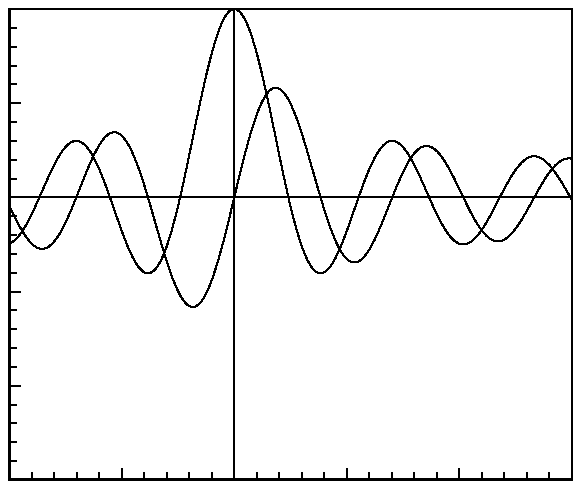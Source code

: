 % pl02-04.mp, generated by Mfpic, v1.10 2012/12/03,
% from TeX source "ch02-04" on 2015/07/11 at 10:43
numeric mfpicversion; mfpicversion := 110;
if unknown mode: mode := localfont; fi
if unknown mag: mag := 1000/1000; fi
if unknown grafbase: input grafbase; fi

if unknown grafbaseversion: grafbaseversion := 0; fi
if grafbaseversion <> mfpicversion :
GBmsg "Bad mfpic installation: mfpic and grafbase versions do not match.";
fi

if unknown Apricot: input dvipsnam.mp; fi
verbatimtex
\relax 
\input mfpicdef.tex\relax 
\def \MFPeverylabel {}
etex;


%----------------------------<1>
unitlen := 1.0pt#;
xscale :=  1.0 ; yscale :=  1.0 ;
bounds ( -13.400,  203.410,  -10.500,  170.175);

beginmfpic(1); % line 1 in the TeX source. 
verbatimtex \relax \MFPbegingroup \font \MFPcfont =cmr10\relax etex;

resizedrawpen ( 1.000pt);

store (curpath)
drawn
polyline (false)
(( 0.000, 0.000),( 203.410, 0.000));

pickup pencircle scaled 0.700pt;
for x= 13.400 step 40.682 until 216.910:
draw(x, 10.500)*pt..(x, 14.500)*pt;
endfor;

pickup pencircle scaled 0.500pt;
for x= 21.536 step 8.136 until 216.910:
draw(x, 10.500)*pt..(x, 13.000)*pt;
endfor;

store (curpath)
drawn
polyline (false)
(( 0.000, 0.000),( 0.000, 170.175));

pickup pencircle scaled 0.700pt;
for x= 10.500 step 34.035 until 180.775:
draw( 13.400, x)*pt..( 17.400, x)*pt;
endfor;

pickup pencircle scaled 0.500pt;
for x= 10.500 step 6.807 until 180.775:
draw( 13.400, x)*pt..( 15.900, x)*pt;
endfor;

store (curpath)
drawn
polyline (false)
(( 0.000, 170.175),( 203.410, 170.175));

store (curpath)
drawn
polyline (false)
(( 203.410, 0.000),( 203.410, 170.175));

resizedrawpen ( 0.600pt);

store (curpath)
drawn
polyline (false)
(( 0.000, 102.105),( 203.410, 102.105));

store (curpath)
drawn
polyline (false)
(( 81.364, 0.000),( 81.364, 170.175));

resizedrawpen ( 0.500pt);

store (curpath)
drawn
curve (false)
(( 0.0000, 85.3641),( 2.0341, 86.6304),( 4.0682, 88.9043)
,( 6.1023, 92.0705),( 8.1364, 95.9560),( 10.1705, 100.3386)
,( 12.2046, 104.9598),( 14.2387, 109.5387),( 16.2728, 113.7893)
,( 18.3069, 117.4367),( 20.3410, 120.2347),( 22.3751, 121.9812)
,( 24.4092, 122.5314),( 26.4433, 121.8083),( 28.4774, 119.8096)
,( 30.5115, 116.6100),( 32.5456, 112.3594),( 34.5797, 107.2766)
,( 36.6138, 101.6391),( 38.6479, 95.7690),( 40.6820, 90.0160)
,( 42.7161, 84.7389),( 44.7502, 80.2857),( 46.7843, 76.9736)
,( 48.8184, 75.0710),( 50.8525, 74.7813),( 52.8866, 76.2297)
,( 54.9207, 79.4546),( 56.9548, 84.4033),( 58.9889, 90.9319)
,( 61.0230, 98.8115),( 63.0571, 107.7378),( 65.0912, 117.3452)
,( 67.1253, 127.2250),( 69.1594, 136.9451),( 71.1935, 146.0718)
,( 73.2276, 154.1920),( 75.2617, 160.9339),( 77.2958, 165.9866)
,( 79.3299, 169.1155),( 81.3640, 170.1750),( 83.3981, 169.1155)
,( 85.4322, 165.9866),( 87.4663, 160.9339),( 89.5004, 154.1920)
,( 91.5345, 146.0718),( 93.5686, 136.9451),( 95.6027, 127.2250)
,( 97.6368, 117.3452),( 99.6709, 107.7378),( 101.7050, 98.8115)
,( 103.7391, 90.9319),( 105.7732, 84.4033),( 107.8073, 79.4546)
,( 109.8414, 76.2297),( 111.8755, 74.7813),( 113.9096, 75.0710)
,( 115.9437, 76.9736),( 117.9778, 80.2857),( 120.0119, 84.7389)
,( 122.0460, 90.0160),( 124.0801, 95.7690),( 126.1142, 101.6391)
,( 128.1483, 107.2766),( 130.1824, 112.3594),( 132.2165, 116.6100)
,( 134.2506, 119.8096),( 136.2847, 121.8083),( 138.3188, 122.5314)
,( 140.3529, 121.9812),( 142.3870, 120.2347),( 144.4211, 117.4367)
,( 146.4552, 113.7893),( 148.4893, 109.5387),( 150.5234, 104.9598)
,( 152.5575, 100.3386),( 154.5916, 95.9560),( 156.6257, 92.0705)
,( 158.6598, 88.9043),( 160.6939, 86.6304),( 162.7280, 85.3641)
,( 164.7621, 85.1572),( 166.7962, 85.9963),( 168.8303, 87.8056)
,( 170.8644, 90.4521),( 172.8985, 93.7555),( 174.9326, 97.4998)
,( 176.9667, 101.4468),( 179.0008, 105.3512),( 181.0349, 108.9753)
,( 183.0690, 112.1034),( 185.1031, 114.5540),( 187.1372, 116.1904)
,( 189.1713, 116.9283),( 191.2054, 116.7393),( 193.2395, 115.6522)
,( 195.2736, 113.7500),( 197.3077, 111.1637),( 199.3418, 108.0642)
,( 201.3759, 104.6502),( 203.4100, 101.1367));

store (curpath)
drawn
curve (false)
(( 0.0000, 99.1458),( 2.0341, 94.9686),( 4.0682, 91.1277)
,( 6.1023, 87.8684),( 8.1364, 85.4066),( 10.1705, 83.9155)
,( 12.2046, 83.5136),( 14.2387, 84.2568),( 16.2728, 86.1333)
,( 18.3069, 89.0626),( 20.3410, 92.8986),( 22.3751, 97.4366)
,( 24.4092, 102.4237),( 26.4433, 107.5726),( 28.4774, 112.5770)
,( 30.5115, 117.1295),( 32.5456, 120.9389),( 34.5797, 123.7475)
,( 36.6138, 125.3467),( 38.6479, 125.5901),( 40.6820, 124.4033)
,( 42.7161, 121.7899),( 44.7502, 117.8333),( 46.7843, 112.6935)
,( 48.8184, 106.6006),( 50.8525, 99.8431),( 52.8866, 92.7537)
,( 54.9207, 85.6920),( 56.9548, 79.0252),( 58.9889, 73.1091)
,( 61.0230, 68.2678),( 63.0571, 64.7769),( 65.0912, 62.8473)
,( 67.1253, 62.6138),( 69.1594, 64.1263),( 71.1935, 67.3469)
,( 73.2276, 72.1507),( 75.2617, 78.3320),( 77.2958, 85.6138)
,( 79.3299, 93.6625),( 81.3640, 102.1050),( 83.3981, 110.5474)
,( 85.4322, 118.5962),( 87.4663, 125.8780),( 89.5004, 132.0592)
,( 91.5345, 136.8631),( 93.5686, 140.0837),( 95.6027, 141.5962)
,( 97.6368, 141.3626),( 99.6709, 139.4331),( 101.7050, 135.9422)
,( 103.7391, 131.1009),( 105.7732, 125.1847),( 107.8073, 118.5180)
,( 109.8414, 111.4563),( 111.8755, 104.3669),( 113.9096, 97.6094)
,( 115.9437, 91.5165),( 117.9778, 86.3767),( 120.0119, 82.4200)
,( 122.0460, 79.8067),( 124.0801, 78.6199),( 126.1142, 78.8633)
,( 128.1483, 80.4625),( 130.1824, 83.2711),( 132.2165, 87.0805)
,( 134.2506, 91.6330),( 136.2847, 96.6374),( 138.3188, 101.7862)
,( 140.3529, 106.7733),( 142.3870, 111.3113),( 144.4211, 115.1474)
,( 146.4552, 118.0767),( 148.4893, 119.9532),( 150.5234, 120.6964)
,( 152.5575, 120.2945),( 154.5916, 118.8034),( 156.6257, 116.3416)
,( 158.6598, 113.0823),( 160.6939, 109.2413),( 162.7280, 105.0642)
,( 164.7621, 100.8103),( 166.7962, 96.7377),( 168.8303, 93.0878)
,( 170.8644, 90.0712),( 172.8985, 87.8562),( 174.9326, 86.5593)
,( 176.9667, 86.2392),( 179.0008, 86.8949),( 181.0349, 88.4667)
,( 183.0690, 90.8405),( 185.1031, 93.8564),( 187.1372, 97.3184)
,( 189.1713, 101.0076),( 191.2054, 104.6950),( 193.2395, 108.1560)
,( 195.2736, 111.1838),( 197.3077, 113.6014),( 199.3418, 115.2717)
,( 201.3759, 116.1057),( 203.4100, 116.0664));

verbatimtex \relax \MFPendgroup  etex;
endmfpic; % (1) line 115 in the TeX source.
%------------------------------------------


%----------------------------<2>
unitlen := 1.0pt#;
xscale :=  1.0 ; yscale :=  1.0 ;
bounds ( -13.400,  203.410,  -10.500,  170.175);

beginmfpic(2); % line 116 in the TeX source. 
verbatimtex \relax \MFPbegingroup \font \MFPcfont =cmr10\relax etex;

store (curpath)
drawn
curve (false)
(( 82.5724, 15.1600),( 83.7808, 46.6882),( 84.9891, 66.1211)
,( 86.1975, 80.5929),( 87.4059, 92.2408),( 88.6143, 101.9559)
,( 89.8226, 110.1728),( 91.0310, 117.1247),( 92.2394, 122.9451)
,( 93.4478, 127.7165),( 94.6561, 131.4954),( 95.8645, 134.3259)
,( 97.0729, 136.2484),( 98.2813, 137.3041),( 99.4896, 137.5384)
,( 100.6980, 137.0024),( 101.9064, 135.7537),( 103.1148, 133.8565)
,( 104.3232, 131.3815),( 105.5315, 128.4054),( 106.7399, 125.0095)
,( 107.9483, 121.2790),( 109.1567, 117.3015),( 110.3650, 113.1659)
,( 111.5734, 108.9604),( 112.7818, 104.7720),( 113.9902, 100.6840)
,( 115.1985, 96.7755),( 116.4069, 93.1194),( 117.6153, 89.7817)
,( 118.8237, 86.8204),( 120.0320, 84.2843),( 121.2404, 82.2126)
,( 122.4488, 80.6342),( 123.6572, 79.5675),( 124.8655, 79.0200)
,( 126.0739, 78.9888),( 127.2823, 79.4607),( 128.4907, 80.4123)
,( 129.6991, 81.8115),( 130.9074, 83.6174),( 132.1158, 85.7819)
,( 133.3242, 88.2506),( 134.5326, 90.9641),( 135.7409, 93.8592)
,( 136.9493, 96.8702),( 138.1577, 99.9304),( 139.3661, 102.9736)
,( 140.5744, 105.9351),( 141.7828, 108.7533),( 142.9912, 111.3708)
,( 144.1996, 113.7354),( 145.4079, 115.8013),( 146.6163, 117.5299)
,( 147.8247, 118.8903),( 149.0331, 119.8599),( 150.2415, 120.4249)
,( 151.4498, 120.5803),( 152.6582, 120.3297),( 153.8666, 119.6855)
,( 155.0750, 118.6680),( 156.2833, 117.3054),( 157.4917, 115.6326)
,( 158.7001, 113.6907),( 159.9084, 111.5258),( 161.1168, 109.1881)
,( 162.3252, 106.7308),( 163.5336, 104.2087),( 164.7420, 101.6776)
,( 165.9503, 99.1922),( 167.1587, 96.8057),( 168.3671, 94.5685)
,( 169.5755, 92.5269),( 170.7838, 90.7225),( 171.9922, 89.1913)
,( 173.2006, 87.9627),( 174.4090, 87.0596),( 175.6173, 86.4972)
,( 176.8257, 86.2835),( 178.0341, 86.4185),( 179.2425, 86.8951)
,( 180.4509, 87.6987),( 181.6592, 88.8078),( 182.8676, 90.1946)
,( 184.0760, 91.8256),( 185.2844, 93.6626),( 186.4927, 95.6631)
,( 187.7011, 97.7818),( 188.9095, 99.9712),( 190.1179, 102.1828)
,( 191.3262, 104.3683),( 192.5346, 106.4804),( 193.7430, 108.4738)
,( 194.9514, 110.3064),( 196.1597, 111.9400),( 197.3681, 113.3411)
,( 198.5765, 114.4816),( 199.7849, 115.3394),( 200.9933, 115.8985)
,( 202.2016, 116.1498),( 203.4100, 116.0909));

store (curpath)
drawn
curve (false)
(( 85.3166, 0.0000),( 86.1975, 15.5791),( 87.4059, 30.8413)
,( 88.6143, 42.0759),( 89.8226, 51.2276),( 91.0310, 59.2191)
,( 92.2394, 66.5197),( 93.4478, 73.3731),( 94.6561, 79.8994)
,( 97.0729, 92.1266),( 98.2813, 97.8156),( 99.4896, 103.1815)
,( 100.6980, 108.1821),( 101.9064, 112.7722),( 103.1148, 116.9072)
,( 104.3232, 120.5456),( 105.5315, 123.6511),( 106.7399, 126.1945)
,( 107.9483, 128.1546),( 109.1567, 129.5191),( 110.3650, 130.2853)
,( 111.5734, 130.4601),( 112.7818, 130.0603),( 113.9902, 129.1122)
,( 115.1985, 127.6509),( 116.4069, 125.7203),( 117.6153, 123.3716)
,( 118.8237, 120.6624),( 120.0320, 117.6562),( 121.2404, 114.4203)
,( 122.4488, 111.0250),( 123.6572, 107.5422),( 124.8655, 104.0439)
,( 126.0739, 100.6008),( 127.2823, 97.2812),( 128.4907, 94.1493)
,( 129.6991, 91.2646),( 130.9074, 88.6802),( 132.1158, 86.4422)
,( 133.3242, 84.5890),( 134.5326, 83.1502),( 135.7409, 82.1468)
,( 136.9493, 81.5903),( 138.1577, 81.4831),( 139.3661, 81.8181)
,( 140.5744, 82.5796),( 141.7828, 83.7433),( 142.9912, 85.2769)
,( 144.1996, 87.1412),( 145.4079, 89.2909),( 146.6163, 91.6754)
,( 147.8247, 94.2401),( 149.0331, 96.9276),( 150.2415, 99.6789)
,( 151.4498, 102.4346),( 152.6582, 105.1360),( 153.8666, 107.7267)
,( 155.0750, 110.1534),( 156.2833, 112.3670),( 157.4917, 114.3237)
,( 158.7001, 115.9857),( 159.9084, 117.3221),( 161.1168, 118.3092)
,( 162.3252, 118.9310),( 163.5336, 119.1796),( 164.7420, 119.0550)
,( 165.9503, 118.5653),( 167.1587, 117.7260),( 168.3671, 116.5600)
,( 169.5755, 115.0967),( 170.7838, 113.3718),( 171.9922, 111.4256)
,( 173.2006, 109.3030),( 174.4090, 107.0519),( 175.6173, 104.7225)
,( 176.8257, 102.3660),( 178.0341, 100.0334),( 179.2425, 97.7748)
,( 180.4509, 95.6380),( 181.6592, 93.6677),( 182.8676, 91.9044)
,( 184.0760, 90.3838),( 185.2844, 89.1359),( 186.4927, 88.1846)
,( 187.7011, 87.5471),( 188.9095, 87.2336),( 190.1179, 87.2474)
,( 191.3262, 87.5844),( 192.5346, 88.2341),( 193.7430, 89.1787)
,( 194.9514, 90.3949),( 196.1597, 91.8533),( 197.3681, 93.5199)
,( 198.5765, 95.3563),( 199.7849, 97.3210),( 200.9933, 99.3700)
,( 202.2016, 101.4581),( 203.4100, 103.5395));

verbatimtex \relax \MFPendgroup  etex;
endmfpic; % (2) line 184 in the TeX source.
%------------------------------------------


end.
